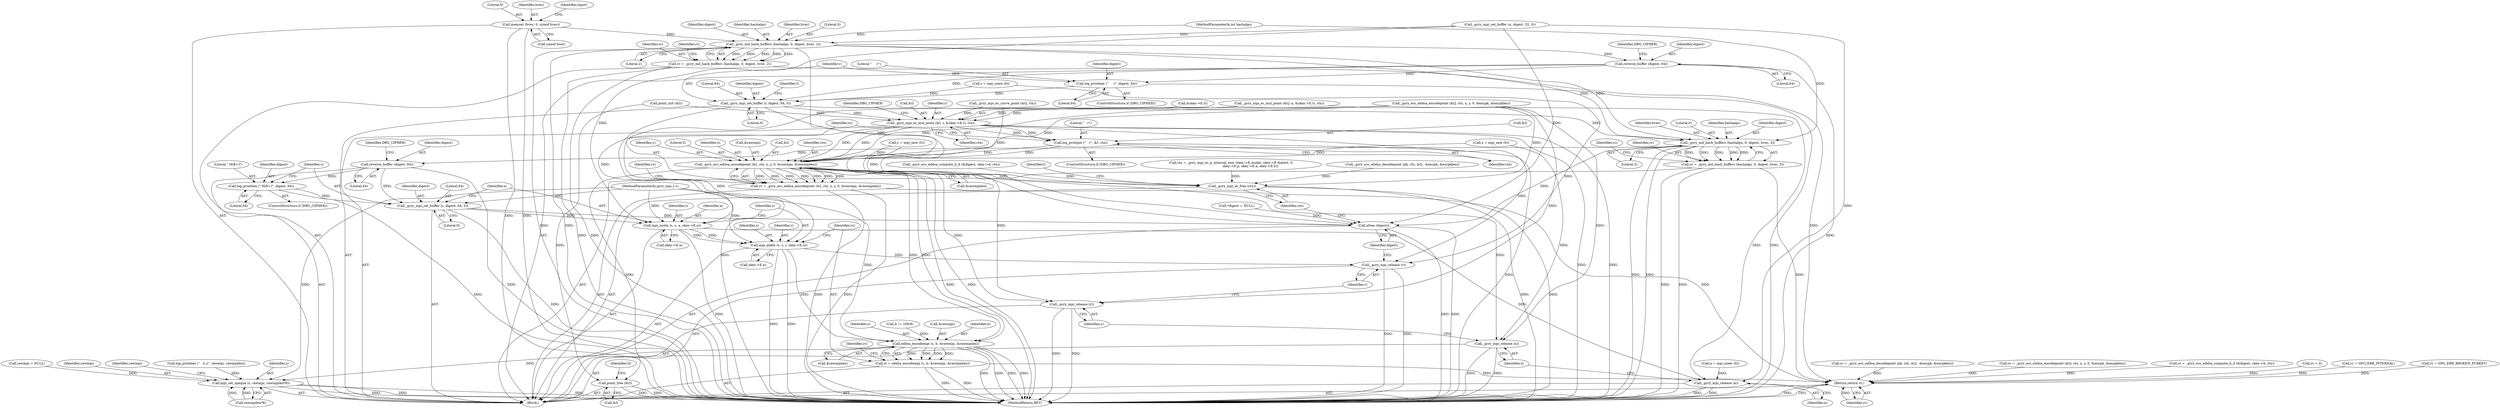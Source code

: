 digraph "0_gnupg_5a22de904a0a366ae79f03ff1e13a1232a89e26b@API" {
"1000149" [label="(Call,memset (hvec, 0, sizeof hvec))"];
"1000375" [label="(Call,_gcry_md_hash_buffers (hashalgo, 0, digest, hvec, 2))"];
"1000373" [label="(Call,rc = _gcry_md_hash_buffers (hashalgo, 0, digest, hvec, 2))"];
"1000608" [label="(Return,return rc;)"];
"1000384" [label="(Call,reverse_buffer (digest, 64))"];
"1000389" [label="(Call,log_printhex (\"     r\", digest, 64))"];
"1000393" [label="(Call,_gcry_mpi_set_buffer (r, digest, 64, 0))"];
"1000398" [label="(Call,_gcry_mpi_ec_mul_point (&I, r, &skey->E.G, ctx))"];
"1000411" [label="(Call,log_printpnt (\"   r\", &I, ctx))"];
"1000418" [label="(Call,_gcry_ecc_eddsa_encodepoint (&I, ctx, x, y, 0, &rawmpi, &rawmpilen))"];
"1000416" [label="(Call,rc = _gcry_ecc_eddsa_encodepoint (&I, ctx, x, y, 0, &rawmpi, &rawmpilen))"];
"1000557" [label="(Call,eddsa_encodempi (s, b, &rawmpi, &rawmpilen))"];
"1000555" [label="(Call,rc = eddsa_encodempi (s, b, &rawmpi, &rawmpilen))"];
"1000573" [label="(Call,mpi_set_opaque (s, rawmpi, rawmpilen*8))"];
"1000588" [label="(Call,_gcry_mpi_release (x))"];
"1000590" [label="(Call,_gcry_mpi_release (y))"];
"1000596" [label="(Call,_gcry_mpi_ec_free (ctx))"];
"1000598" [label="(Call,point_free (&I))"];
"1000546" [label="(Call,mpi_addm (s, s, r, skey->E.n))"];
"1000592" [label="(Call,_gcry_mpi_release (r))"];
"1000505" [label="(Call,_gcry_md_hash_buffers (hashalgo, 0, digest, hvec, 3))"];
"1000503" [label="(Call,rc = _gcry_md_hash_buffers (hashalgo, 0, digest, hvec, 3))"];
"1000523" [label="(Call,reverse_buffer (digest, 64))"];
"1000528" [label="(Call,log_printhex (\" H(R+)\", digest, 64))"];
"1000532" [label="(Call,_gcry_mpi_set_buffer (s, digest, 64, 0))"];
"1000537" [label="(Call,mpi_mulm (s, s, a, skey->E.n))"];
"1000586" [label="(Call,_gcry_mpi_release (a))"];
"1000594" [label="(Call,xfree (digest))"];
"1000251" [label="(Call,rc = _gcry_ecc_eddsa_decodepoint (pk, ctx, &Q,  &encpk, &encpklen))"];
"1000509" [label="(Identifier,hvec)"];
"1000393" [label="(Call,_gcry_mpi_set_buffer (r, digest, 64, 0))"];
"1000412" [label="(Literal,\"   r\")"];
"1000397" [label="(Literal,0)"];
"1000424" [label="(Literal,0)"];
"1000537" [label="(Call,mpi_mulm (s, s, a, skey->E.n))"];
"1000170" [label="(Call,x = mpi_new (0))"];
"1000415" [label="(Identifier,ctx)"];
"1000408" [label="(Identifier,ctx)"];
"1000378" [label="(Identifier,digest)"];
"1000594" [label="(Call,xfree (digest))"];
"1000541" [label="(Call,skey->E.n)"];
"1000174" [label="(Call,y = mpi_new (0))"];
"1000376" [label="(Identifier,hashalgo)"];
"1000151" [label="(Literal,0)"];
"1000603" [label="(Identifier,Q)"];
"1000413" [label="(Call,&I)"];
"1000580" [label="(Identifier,rawmpi)"];
"1000590" [label="(Call,_gcry_mpi_release (y))"];
"1000512" [label="(Identifier,rc)"];
"1000523" [label="(Call,reverse_buffer (digest, 64))"];
"1000539" [label="(Identifier,s)"];
"1000534" [label="(Identifier,digest)"];
"1000380" [label="(Literal,2)"];
"1000505" [label="(Call,_gcry_md_hash_buffers (hashalgo, 0, digest, hvec, 3))"];
"1000182" [label="(Call,ctx = _gcry_mpi_ec_p_internal_new (skey->E.model, skey->E.dialect, 0,\n                                      skey->E.p, skey->E.a, skey->E.b))"];
"1000221" [label="(Call,b != 256/8)"];
"1000410" [label="(Identifier,DBG_CIPHER)"];
"1000295" [label="(Call,rc = _gcry_ecc_eddsa_encodepoint (&Q, ctx, x, y, 0, &encpk, &encpklen))"];
"1000510" [label="(Literal,3)"];
"1000598" [label="(Call,point_free (&I))"];
"1000569" [label="(Call,log_printhex (\"   e_s\", rawmpi, rawmpilen))"];
"1000586" [label="(Call,_gcry_mpi_release (a))"];
"1000116" [label="(MethodParameterIn,int hashalgo)"];
"1000599" [label="(Call,&I)"];
"1000384" [label="(Call,reverse_buffer (digest, 64))"];
"1000573" [label="(Call,mpi_set_opaque (s, rawmpi, rawmpilen*8))"];
"1000392" [label="(Literal,64)"];
"1000525" [label="(Literal,64)"];
"1000231" [label="(Call,rc = _gcry_ecc_eddsa_compute_h_d (&digest, skey->d, ctx))"];
"1000507" [label="(Literal,0)"];
"1000560" [label="(Call,&rawmpi)"];
"1000533" [label="(Identifier,s)"];
"1000243" [label="(Call,_gcry_mpi_set_buffer (a, digest, 32, 0))"];
"1000562" [label="(Call,&rawmpilen)"];
"1000582" [label="(Call,rc = 0)"];
"1000422" [label="(Identifier,x)"];
"1000149" [label="(Call,memset (hvec, 0, sizeof hvec))"];
"1000593" [label="(Identifier,r)"];
"1000386" [label="(Literal,64)"];
"1000160" [label="(Call,point_init (&I))"];
"1000608" [label="(Return,return rc;)"];
"1000588" [label="(Call,_gcry_mpi_release (x))"];
"1000559" [label="(Identifier,b)"];
"1000166" [label="(Call,a = mpi_snew (0))"];
"1000253" [label="(Call,_gcry_ecc_eddsa_decodepoint (pk, ctx, &Q,  &encpk, &encpklen))"];
"1000379" [label="(Identifier,hvec)"];
"1000546" [label="(Call,mpi_addm (s, s, r, skey->E.n))"];
"1000416" [label="(Call,rc = _gcry_ecc_eddsa_encodepoint (&I, ctx, x, y, 0, &rawmpi, &rawmpilen))"];
"1000503" [label="(Call,rc = _gcry_md_hash_buffers (hashalgo, 0, digest, hvec, 3))"];
"1000375" [label="(Call,_gcry_md_hash_buffers (hashalgo, 0, digest, hvec, 2))"];
"1000388" [label="(Identifier,DBG_CIPHER)"];
"1000400" [label="(Identifier,I)"];
"1000227" [label="(Call,rc = GPG_ERR_INTERNAL)"];
"1000591" [label="(Identifier,y)"];
"1000531" [label="(Literal,64)"];
"1000557" [label="(Call,eddsa_encodempi (s, b, &rawmpi, &rawmpilen))"];
"1000576" [label="(Call,rawmpilen*8)"];
"1000387" [label="(ControlStructure,if (DBG_CIPHER))"];
"1000610" [label="(MethodReturn,RET)"];
"1000540" [label="(Identifier,a)"];
"1000411" [label="(Call,log_printpnt (\"   r\", &I, ctx))"];
"1000390" [label="(Literal,\"     r\")"];
"1000399" [label="(Call,&I)"];
"1000574" [label="(Identifier,s)"];
"1000382" [label="(Identifier,rc)"];
"1000389" [label="(Call,log_printhex (\"     r\", digest, 64))"];
"1000565" [label="(Identifier,rc)"];
"1000506" [label="(Identifier,hashalgo)"];
"1000508" [label="(Identifier,digest)"];
"1000278" [label="(Call,rc = GPG_ERR_BROKEN_PUBKEY)"];
"1000127" [label="(Call,*digest = NULL)"];
"1000152" [label="(Call,sizeof hvec)"];
"1000409" [label="(ControlStructure,if (DBG_CIPHER))"];
"1000535" [label="(Literal,64)"];
"1000427" [label="(Call,&rawmpilen)"];
"1000550" [label="(Call,skey->E.n)"];
"1000118" [label="(Block,)"];
"1000587" [label="(Identifier,a)"];
"1000297" [label="(Call,_gcry_ecc_eddsa_encodepoint (&Q, ctx, x, y, 0, &encpk, &encpklen))"];
"1000520" [label="(Call,rawmpi = NULL)"];
"1000395" [label="(Identifier,digest)"];
"1000178" [label="(Call,r = mpi_snew (0))"];
"1000592" [label="(Call,_gcry_mpi_release (r))"];
"1000150" [label="(Identifier,hvec)"];
"1000157" [label="(Identifier,input)"];
"1000556" [label="(Identifier,rc)"];
"1000575" [label="(Identifier,rawmpi)"];
"1000401" [label="(Identifier,r)"];
"1000529" [label="(Literal,\" H(R+)\")"];
"1000548" [label="(Identifier,s)"];
"1000538" [label="(Identifier,s)"];
"1000284" [label="(Call,_gcry_mpi_ec_mul_point (&Q, a, &skey->E.G, ctx))"];
"1000418" [label="(Call,_gcry_ecc_eddsa_encodepoint (&I, ctx, x, y, 0, &rawmpi, &rawmpilen))"];
"1000430" [label="(Identifier,rc)"];
"1000527" [label="(Identifier,DBG_CIPHER)"];
"1000558" [label="(Identifier,s)"];
"1000233" [label="(Call,_gcry_ecc_eddsa_compute_h_d (&digest, skey->d, ctx))"];
"1000425" [label="(Call,&rawmpi)"];
"1000273" [label="(Call,_gcry_mpi_ec_curve_point (&Q, ctx))"];
"1000524" [label="(Identifier,digest)"];
"1000536" [label="(Literal,0)"];
"1000597" [label="(Identifier,ctx)"];
"1000549" [label="(Identifier,r)"];
"1000504" [label="(Identifier,rc)"];
"1000532" [label="(Call,_gcry_mpi_set_buffer (s, digest, 64, 0))"];
"1000394" [label="(Identifier,r)"];
"1000555" [label="(Call,rc = eddsa_encodempi (s, b, &rawmpi, &rawmpilen))"];
"1000547" [label="(Identifier,s)"];
"1000609" [label="(Identifier,rc)"];
"1000419" [label="(Call,&I)"];
"1000595" [label="(Identifier,digest)"];
"1000526" [label="(ControlStructure,if (DBG_CIPHER))"];
"1000530" [label="(Identifier,digest)"];
"1000402" [label="(Call,&skey->E.G)"];
"1000421" [label="(Identifier,ctx)"];
"1000417" [label="(Identifier,rc)"];
"1000528" [label="(Call,log_printhex (\" H(R+)\", digest, 64))"];
"1000596" [label="(Call,_gcry_mpi_ec_free (ctx))"];
"1000398" [label="(Call,_gcry_mpi_ec_mul_point (&I, r, &skey->E.G, ctx))"];
"1000600" [label="(Identifier,I)"];
"1000391" [label="(Identifier,digest)"];
"1000423" [label="(Identifier,y)"];
"1000385" [label="(Identifier,digest)"];
"1000589" [label="(Identifier,x)"];
"1000377" [label="(Literal,0)"];
"1000374" [label="(Identifier,rc)"];
"1000373" [label="(Call,rc = _gcry_md_hash_buffers (hashalgo, 0, digest, hvec, 2))"];
"1000115" [label="(MethodParameterIn,gcry_mpi_t s)"];
"1000396" [label="(Literal,64)"];
"1000149" -> "1000118"  [label="AST: "];
"1000149" -> "1000152"  [label="CFG: "];
"1000150" -> "1000149"  [label="AST: "];
"1000151" -> "1000149"  [label="AST: "];
"1000152" -> "1000149"  [label="AST: "];
"1000157" -> "1000149"  [label="CFG: "];
"1000149" -> "1000610"  [label="DDG: "];
"1000149" -> "1000610"  [label="DDG: "];
"1000149" -> "1000375"  [label="DDG: "];
"1000375" -> "1000373"  [label="AST: "];
"1000375" -> "1000380"  [label="CFG: "];
"1000376" -> "1000375"  [label="AST: "];
"1000377" -> "1000375"  [label="AST: "];
"1000378" -> "1000375"  [label="AST: "];
"1000379" -> "1000375"  [label="AST: "];
"1000380" -> "1000375"  [label="AST: "];
"1000373" -> "1000375"  [label="CFG: "];
"1000375" -> "1000610"  [label="DDG: "];
"1000375" -> "1000610"  [label="DDG: "];
"1000375" -> "1000373"  [label="DDG: "];
"1000375" -> "1000373"  [label="DDG: "];
"1000375" -> "1000373"  [label="DDG: "];
"1000375" -> "1000373"  [label="DDG: "];
"1000375" -> "1000373"  [label="DDG: "];
"1000116" -> "1000375"  [label="DDG: "];
"1000243" -> "1000375"  [label="DDG: "];
"1000375" -> "1000384"  [label="DDG: "];
"1000375" -> "1000505"  [label="DDG: "];
"1000375" -> "1000505"  [label="DDG: "];
"1000375" -> "1000594"  [label="DDG: "];
"1000373" -> "1000118"  [label="AST: "];
"1000374" -> "1000373"  [label="AST: "];
"1000382" -> "1000373"  [label="CFG: "];
"1000373" -> "1000610"  [label="DDG: "];
"1000373" -> "1000610"  [label="DDG: "];
"1000373" -> "1000608"  [label="DDG: "];
"1000608" -> "1000118"  [label="AST: "];
"1000608" -> "1000609"  [label="CFG: "];
"1000609" -> "1000608"  [label="AST: "];
"1000610" -> "1000608"  [label="CFG: "];
"1000608" -> "1000610"  [label="DDG: "];
"1000609" -> "1000608"  [label="DDG: "];
"1000295" -> "1000608"  [label="DDG: "];
"1000582" -> "1000608"  [label="DDG: "];
"1000227" -> "1000608"  [label="DDG: "];
"1000251" -> "1000608"  [label="DDG: "];
"1000555" -> "1000608"  [label="DDG: "];
"1000231" -> "1000608"  [label="DDG: "];
"1000416" -> "1000608"  [label="DDG: "];
"1000503" -> "1000608"  [label="DDG: "];
"1000278" -> "1000608"  [label="DDG: "];
"1000384" -> "1000118"  [label="AST: "];
"1000384" -> "1000386"  [label="CFG: "];
"1000385" -> "1000384"  [label="AST: "];
"1000386" -> "1000384"  [label="AST: "];
"1000388" -> "1000384"  [label="CFG: "];
"1000384" -> "1000610"  [label="DDG: "];
"1000384" -> "1000389"  [label="DDG: "];
"1000384" -> "1000393"  [label="DDG: "];
"1000389" -> "1000387"  [label="AST: "];
"1000389" -> "1000392"  [label="CFG: "];
"1000390" -> "1000389"  [label="AST: "];
"1000391" -> "1000389"  [label="AST: "];
"1000392" -> "1000389"  [label="AST: "];
"1000394" -> "1000389"  [label="CFG: "];
"1000389" -> "1000610"  [label="DDG: "];
"1000389" -> "1000393"  [label="DDG: "];
"1000393" -> "1000118"  [label="AST: "];
"1000393" -> "1000397"  [label="CFG: "];
"1000394" -> "1000393"  [label="AST: "];
"1000395" -> "1000393"  [label="AST: "];
"1000396" -> "1000393"  [label="AST: "];
"1000397" -> "1000393"  [label="AST: "];
"1000400" -> "1000393"  [label="CFG: "];
"1000393" -> "1000610"  [label="DDG: "];
"1000178" -> "1000393"  [label="DDG: "];
"1000393" -> "1000398"  [label="DDG: "];
"1000393" -> "1000505"  [label="DDG: "];
"1000393" -> "1000594"  [label="DDG: "];
"1000398" -> "1000118"  [label="AST: "];
"1000398" -> "1000408"  [label="CFG: "];
"1000399" -> "1000398"  [label="AST: "];
"1000401" -> "1000398"  [label="AST: "];
"1000402" -> "1000398"  [label="AST: "];
"1000408" -> "1000398"  [label="AST: "];
"1000410" -> "1000398"  [label="CFG: "];
"1000398" -> "1000610"  [label="DDG: "];
"1000398" -> "1000610"  [label="DDG: "];
"1000160" -> "1000398"  [label="DDG: "];
"1000284" -> "1000398"  [label="DDG: "];
"1000273" -> "1000398"  [label="DDG: "];
"1000297" -> "1000398"  [label="DDG: "];
"1000398" -> "1000411"  [label="DDG: "];
"1000398" -> "1000411"  [label="DDG: "];
"1000398" -> "1000418"  [label="DDG: "];
"1000398" -> "1000418"  [label="DDG: "];
"1000398" -> "1000546"  [label="DDG: "];
"1000398" -> "1000592"  [label="DDG: "];
"1000411" -> "1000409"  [label="AST: "];
"1000411" -> "1000415"  [label="CFG: "];
"1000412" -> "1000411"  [label="AST: "];
"1000413" -> "1000411"  [label="AST: "];
"1000415" -> "1000411"  [label="AST: "];
"1000417" -> "1000411"  [label="CFG: "];
"1000411" -> "1000610"  [label="DDG: "];
"1000411" -> "1000418"  [label="DDG: "];
"1000411" -> "1000418"  [label="DDG: "];
"1000418" -> "1000416"  [label="AST: "];
"1000418" -> "1000427"  [label="CFG: "];
"1000419" -> "1000418"  [label="AST: "];
"1000421" -> "1000418"  [label="AST: "];
"1000422" -> "1000418"  [label="AST: "];
"1000423" -> "1000418"  [label="AST: "];
"1000424" -> "1000418"  [label="AST: "];
"1000425" -> "1000418"  [label="AST: "];
"1000427" -> "1000418"  [label="AST: "];
"1000416" -> "1000418"  [label="CFG: "];
"1000418" -> "1000610"  [label="DDG: "];
"1000418" -> "1000610"  [label="DDG: "];
"1000418" -> "1000416"  [label="DDG: "];
"1000418" -> "1000416"  [label="DDG: "];
"1000418" -> "1000416"  [label="DDG: "];
"1000418" -> "1000416"  [label="DDG: "];
"1000418" -> "1000416"  [label="DDG: "];
"1000418" -> "1000416"  [label="DDG: "];
"1000418" -> "1000416"  [label="DDG: "];
"1000297" -> "1000418"  [label="DDG: "];
"1000297" -> "1000418"  [label="DDG: "];
"1000170" -> "1000418"  [label="DDG: "];
"1000174" -> "1000418"  [label="DDG: "];
"1000418" -> "1000557"  [label="DDG: "];
"1000418" -> "1000557"  [label="DDG: "];
"1000418" -> "1000588"  [label="DDG: "];
"1000418" -> "1000590"  [label="DDG: "];
"1000418" -> "1000596"  [label="DDG: "];
"1000418" -> "1000598"  [label="DDG: "];
"1000416" -> "1000118"  [label="AST: "];
"1000417" -> "1000416"  [label="AST: "];
"1000430" -> "1000416"  [label="CFG: "];
"1000416" -> "1000610"  [label="DDG: "];
"1000416" -> "1000610"  [label="DDG: "];
"1000557" -> "1000555"  [label="AST: "];
"1000557" -> "1000562"  [label="CFG: "];
"1000558" -> "1000557"  [label="AST: "];
"1000559" -> "1000557"  [label="AST: "];
"1000560" -> "1000557"  [label="AST: "];
"1000562" -> "1000557"  [label="AST: "];
"1000555" -> "1000557"  [label="CFG: "];
"1000557" -> "1000610"  [label="DDG: "];
"1000557" -> "1000610"  [label="DDG: "];
"1000557" -> "1000610"  [label="DDG: "];
"1000557" -> "1000610"  [label="DDG: "];
"1000557" -> "1000555"  [label="DDG: "];
"1000557" -> "1000555"  [label="DDG: "];
"1000557" -> "1000555"  [label="DDG: "];
"1000557" -> "1000555"  [label="DDG: "];
"1000546" -> "1000557"  [label="DDG: "];
"1000115" -> "1000557"  [label="DDG: "];
"1000221" -> "1000557"  [label="DDG: "];
"1000557" -> "1000573"  [label="DDG: "];
"1000555" -> "1000118"  [label="AST: "];
"1000556" -> "1000555"  [label="AST: "];
"1000565" -> "1000555"  [label="CFG: "];
"1000555" -> "1000610"  [label="DDG: "];
"1000555" -> "1000610"  [label="DDG: "];
"1000573" -> "1000118"  [label="AST: "];
"1000573" -> "1000576"  [label="CFG: "];
"1000574" -> "1000573"  [label="AST: "];
"1000575" -> "1000573"  [label="AST: "];
"1000576" -> "1000573"  [label="AST: "];
"1000580" -> "1000573"  [label="CFG: "];
"1000573" -> "1000610"  [label="DDG: "];
"1000573" -> "1000610"  [label="DDG: "];
"1000573" -> "1000610"  [label="DDG: "];
"1000115" -> "1000573"  [label="DDG: "];
"1000569" -> "1000573"  [label="DDG: "];
"1000520" -> "1000573"  [label="DDG: "];
"1000576" -> "1000573"  [label="DDG: "];
"1000576" -> "1000573"  [label="DDG: "];
"1000588" -> "1000118"  [label="AST: "];
"1000588" -> "1000589"  [label="CFG: "];
"1000589" -> "1000588"  [label="AST: "];
"1000591" -> "1000588"  [label="CFG: "];
"1000588" -> "1000610"  [label="DDG: "];
"1000588" -> "1000610"  [label="DDG: "];
"1000297" -> "1000588"  [label="DDG: "];
"1000170" -> "1000588"  [label="DDG: "];
"1000590" -> "1000118"  [label="AST: "];
"1000590" -> "1000591"  [label="CFG: "];
"1000591" -> "1000590"  [label="AST: "];
"1000593" -> "1000590"  [label="CFG: "];
"1000590" -> "1000610"  [label="DDG: "];
"1000590" -> "1000610"  [label="DDG: "];
"1000297" -> "1000590"  [label="DDG: "];
"1000174" -> "1000590"  [label="DDG: "];
"1000596" -> "1000118"  [label="AST: "];
"1000596" -> "1000597"  [label="CFG: "];
"1000597" -> "1000596"  [label="AST: "];
"1000600" -> "1000596"  [label="CFG: "];
"1000596" -> "1000610"  [label="DDG: "];
"1000596" -> "1000610"  [label="DDG: "];
"1000233" -> "1000596"  [label="DDG: "];
"1000253" -> "1000596"  [label="DDG: "];
"1000182" -> "1000596"  [label="DDG: "];
"1000273" -> "1000596"  [label="DDG: "];
"1000297" -> "1000596"  [label="DDG: "];
"1000598" -> "1000118"  [label="AST: "];
"1000598" -> "1000599"  [label="CFG: "];
"1000599" -> "1000598"  [label="AST: "];
"1000603" -> "1000598"  [label="CFG: "];
"1000598" -> "1000610"  [label="DDG: "];
"1000598" -> "1000610"  [label="DDG: "];
"1000160" -> "1000598"  [label="DDG: "];
"1000546" -> "1000118"  [label="AST: "];
"1000546" -> "1000550"  [label="CFG: "];
"1000547" -> "1000546"  [label="AST: "];
"1000548" -> "1000546"  [label="AST: "];
"1000549" -> "1000546"  [label="AST: "];
"1000550" -> "1000546"  [label="AST: "];
"1000556" -> "1000546"  [label="CFG: "];
"1000546" -> "1000610"  [label="DDG: "];
"1000546" -> "1000610"  [label="DDG: "];
"1000537" -> "1000546"  [label="DDG: "];
"1000537" -> "1000546"  [label="DDG: "];
"1000115" -> "1000546"  [label="DDG: "];
"1000546" -> "1000592"  [label="DDG: "];
"1000592" -> "1000118"  [label="AST: "];
"1000592" -> "1000593"  [label="CFG: "];
"1000593" -> "1000592"  [label="AST: "];
"1000595" -> "1000592"  [label="CFG: "];
"1000592" -> "1000610"  [label="DDG: "];
"1000592" -> "1000610"  [label="DDG: "];
"1000178" -> "1000592"  [label="DDG: "];
"1000505" -> "1000503"  [label="AST: "];
"1000505" -> "1000510"  [label="CFG: "];
"1000506" -> "1000505"  [label="AST: "];
"1000507" -> "1000505"  [label="AST: "];
"1000508" -> "1000505"  [label="AST: "];
"1000509" -> "1000505"  [label="AST: "];
"1000510" -> "1000505"  [label="AST: "];
"1000503" -> "1000505"  [label="CFG: "];
"1000505" -> "1000610"  [label="DDG: "];
"1000505" -> "1000610"  [label="DDG: "];
"1000505" -> "1000503"  [label="DDG: "];
"1000505" -> "1000503"  [label="DDG: "];
"1000505" -> "1000503"  [label="DDG: "];
"1000505" -> "1000503"  [label="DDG: "];
"1000505" -> "1000503"  [label="DDG: "];
"1000116" -> "1000505"  [label="DDG: "];
"1000505" -> "1000523"  [label="DDG: "];
"1000505" -> "1000594"  [label="DDG: "];
"1000503" -> "1000118"  [label="AST: "];
"1000504" -> "1000503"  [label="AST: "];
"1000512" -> "1000503"  [label="CFG: "];
"1000503" -> "1000610"  [label="DDG: "];
"1000503" -> "1000610"  [label="DDG: "];
"1000523" -> "1000118"  [label="AST: "];
"1000523" -> "1000525"  [label="CFG: "];
"1000524" -> "1000523"  [label="AST: "];
"1000525" -> "1000523"  [label="AST: "];
"1000527" -> "1000523"  [label="CFG: "];
"1000523" -> "1000610"  [label="DDG: "];
"1000523" -> "1000528"  [label="DDG: "];
"1000523" -> "1000532"  [label="DDG: "];
"1000528" -> "1000526"  [label="AST: "];
"1000528" -> "1000531"  [label="CFG: "];
"1000529" -> "1000528"  [label="AST: "];
"1000530" -> "1000528"  [label="AST: "];
"1000531" -> "1000528"  [label="AST: "];
"1000533" -> "1000528"  [label="CFG: "];
"1000528" -> "1000610"  [label="DDG: "];
"1000528" -> "1000532"  [label="DDG: "];
"1000532" -> "1000118"  [label="AST: "];
"1000532" -> "1000536"  [label="CFG: "];
"1000533" -> "1000532"  [label="AST: "];
"1000534" -> "1000532"  [label="AST: "];
"1000535" -> "1000532"  [label="AST: "];
"1000536" -> "1000532"  [label="AST: "];
"1000538" -> "1000532"  [label="CFG: "];
"1000532" -> "1000610"  [label="DDG: "];
"1000115" -> "1000532"  [label="DDG: "];
"1000532" -> "1000537"  [label="DDG: "];
"1000532" -> "1000594"  [label="DDG: "];
"1000537" -> "1000118"  [label="AST: "];
"1000537" -> "1000541"  [label="CFG: "];
"1000538" -> "1000537"  [label="AST: "];
"1000539" -> "1000537"  [label="AST: "];
"1000540" -> "1000537"  [label="AST: "];
"1000541" -> "1000537"  [label="AST: "];
"1000547" -> "1000537"  [label="CFG: "];
"1000537" -> "1000610"  [label="DDG: "];
"1000115" -> "1000537"  [label="DDG: "];
"1000284" -> "1000537"  [label="DDG: "];
"1000243" -> "1000537"  [label="DDG: "];
"1000537" -> "1000586"  [label="DDG: "];
"1000586" -> "1000118"  [label="AST: "];
"1000586" -> "1000587"  [label="CFG: "];
"1000587" -> "1000586"  [label="AST: "];
"1000589" -> "1000586"  [label="CFG: "];
"1000586" -> "1000610"  [label="DDG: "];
"1000586" -> "1000610"  [label="DDG: "];
"1000284" -> "1000586"  [label="DDG: "];
"1000166" -> "1000586"  [label="DDG: "];
"1000243" -> "1000586"  [label="DDG: "];
"1000594" -> "1000118"  [label="AST: "];
"1000594" -> "1000595"  [label="CFG: "];
"1000595" -> "1000594"  [label="AST: "];
"1000597" -> "1000594"  [label="CFG: "];
"1000594" -> "1000610"  [label="DDG: "];
"1000594" -> "1000610"  [label="DDG: "];
"1000127" -> "1000594"  [label="DDG: "];
"1000243" -> "1000594"  [label="DDG: "];
}
